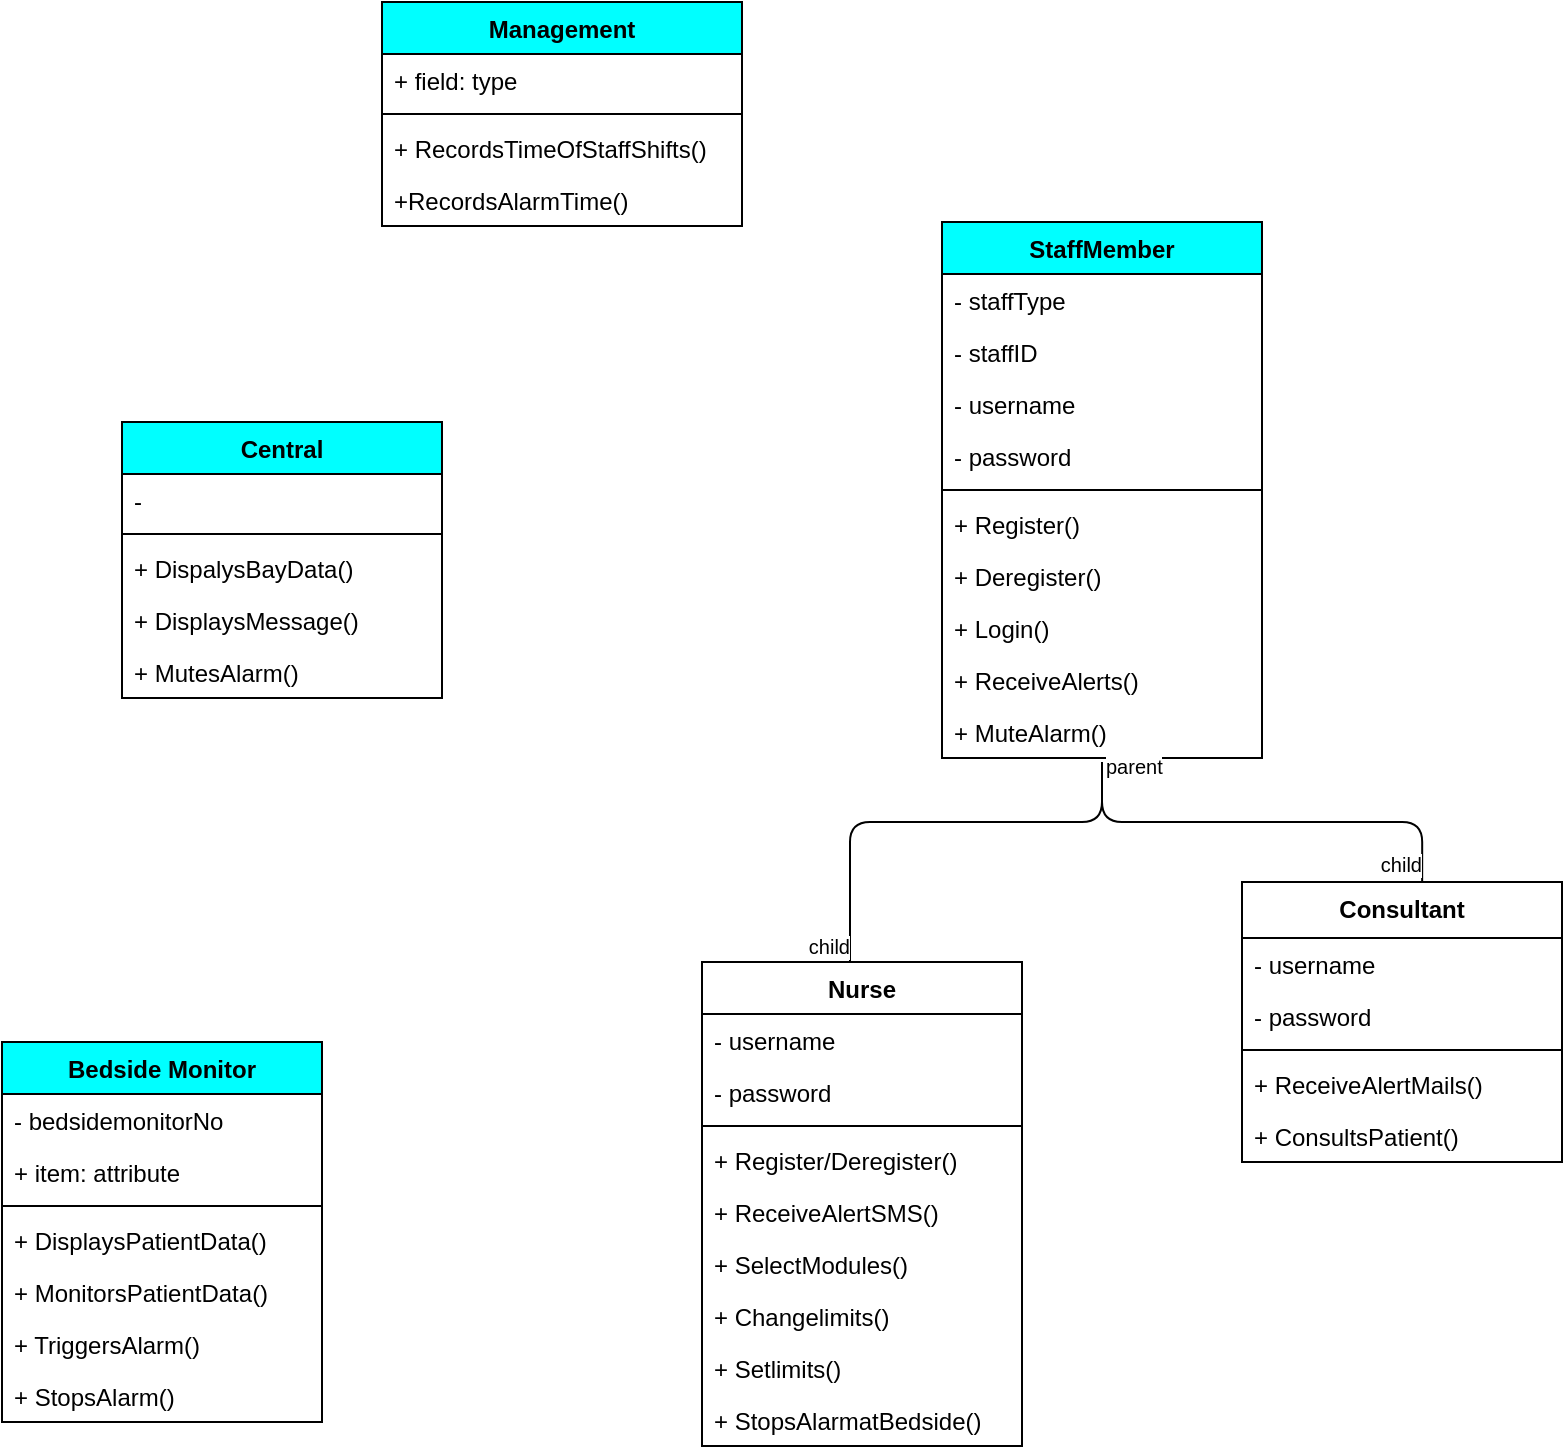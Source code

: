 <mxfile type="device" version="12.1.2" pages="1"><diagram id="UxfEPbaDTk42aOTz-tSi" name="Page-1"><mxGraphModel shadow="0" math="0" pageHeight="1169" pageWidth="827" pageScale="1" page="1" fold="1" arrows="1" connect="1" tooltips="1" guides="1" gridSize="10" dy="1833" dx="1006" grid="1"><root><mxCell id="0" /><mxCell id="1" parent="0" /><mxCell id="W3I17EHNvaosyS9ORBsa-1" value="StaffMember" parent="1" style="swimlane;fontStyle=1;align=center;verticalAlign=top;childLayout=stackLayout;horizontal=1;startSize=26;horizontalStack=0;resizeParent=1;resizeParentMax=0;resizeLast=0;collapsible=1;marginBottom=0;fillColor=#00FFFF;" vertex="1"><mxGeometry as="geometry" height="268" width="160" y="-10" x="550" /></mxCell><mxCell id="W3I17EHNvaosyS9ORBsa-2" value="- staffType" parent="W3I17EHNvaosyS9ORBsa-1" style="text;strokeColor=none;fillColor=none;align=left;verticalAlign=top;spacingLeft=4;spacingRight=4;overflow=hidden;rotatable=0;points=[[0,0.5],[1,0.5]];portConstraint=eastwest;" vertex="1"><mxGeometry as="geometry" height="26" width="160" y="26" /></mxCell><mxCell id="XUschjhj-v-wsxLE-LRG-11" value="- staffID" parent="W3I17EHNvaosyS9ORBsa-1" style="text;strokeColor=none;fillColor=none;align=left;verticalAlign=top;spacingLeft=4;spacingRight=4;overflow=hidden;rotatable=0;points=[[0,0.5],[1,0.5]];portConstraint=eastwest;" vertex="1"><mxGeometry as="geometry" height="26" width="160" y="52" /></mxCell><mxCell id="XUschjhj-v-wsxLE-LRG-4" value="- username" parent="W3I17EHNvaosyS9ORBsa-1" style="text;strokeColor=none;fillColor=none;align=left;verticalAlign=top;spacingLeft=4;spacingRight=4;overflow=hidden;rotatable=0;points=[[0,0.5],[1,0.5]];portConstraint=eastwest;" vertex="1"><mxGeometry as="geometry" height="26" width="160" y="78" /></mxCell><mxCell id="XUschjhj-v-wsxLE-LRG-5" value="- password" parent="W3I17EHNvaosyS9ORBsa-1" style="text;strokeColor=none;fillColor=none;align=left;verticalAlign=top;spacingLeft=4;spacingRight=4;overflow=hidden;rotatable=0;points=[[0,0.5],[1,0.5]];portConstraint=eastwest;" vertex="1"><mxGeometry as="geometry" height="26" width="160" y="104" /></mxCell><mxCell id="W3I17EHNvaosyS9ORBsa-3" value="" parent="W3I17EHNvaosyS9ORBsa-1" style="line;strokeWidth=1;fillColor=none;align=left;verticalAlign=middle;spacingTop=-1;spacingLeft=3;spacingRight=3;rotatable=0;labelPosition=right;points=[];portConstraint=eastwest;" vertex="1"><mxGeometry as="geometry" height="8" width="160" y="130" /></mxCell><mxCell id="W3I17EHNvaosyS9ORBsa-4" value="+ Register()" parent="W3I17EHNvaosyS9ORBsa-1" style="text;strokeColor=none;fillColor=none;align=left;verticalAlign=top;spacingLeft=4;spacingRight=4;overflow=hidden;rotatable=0;points=[[0,0.5],[1,0.5]];portConstraint=eastwest;" vertex="1"><mxGeometry as="geometry" height="26" width="160" y="138" /></mxCell><mxCell id="XUschjhj-v-wsxLE-LRG-2" value="+ Deregister()" parent="W3I17EHNvaosyS9ORBsa-1" style="text;strokeColor=none;fillColor=none;align=left;verticalAlign=top;spacingLeft=4;spacingRight=4;overflow=hidden;rotatable=0;points=[[0,0.5],[1,0.5]];portConstraint=eastwest;" vertex="1"><mxGeometry as="geometry" height="26" width="160" y="164" /></mxCell><mxCell id="XUschjhj-v-wsxLE-LRG-6" value="+ Login()" parent="W3I17EHNvaosyS9ORBsa-1" style="text;strokeColor=none;fillColor=none;align=left;verticalAlign=top;spacingLeft=4;spacingRight=4;overflow=hidden;rotatable=0;points=[[0,0.5],[1,0.5]];portConstraint=eastwest;" vertex="1"><mxGeometry as="geometry" height="26" width="160" y="190" /></mxCell><mxCell id="XUschjhj-v-wsxLE-LRG-14" value="+ ReceiveAlerts()" parent="W3I17EHNvaosyS9ORBsa-1" style="text;strokeColor=none;fillColor=none;align=left;verticalAlign=top;spacingLeft=4;spacingRight=4;overflow=hidden;rotatable=0;points=[[0,0.5],[1,0.5]];portConstraint=eastwest;" vertex="1"><mxGeometry as="geometry" height="26" width="160" y="216" /></mxCell><mxCell id="XUschjhj-v-wsxLE-LRG-44" value="+ MuteAlarm()" parent="W3I17EHNvaosyS9ORBsa-1" style="text;strokeColor=none;fillColor=none;align=left;verticalAlign=top;spacingLeft=4;spacingRight=4;overflow=hidden;rotatable=0;points=[[0,0.5],[1,0.5]];portConstraint=eastwest;" vertex="1"><mxGeometry as="geometry" height="26" width="160" y="242" /></mxCell><mxCell id="W3I17EHNvaosyS9ORBsa-5" value="Nurse" parent="1" style="swimlane;fontStyle=1;align=center;verticalAlign=top;childLayout=stackLayout;horizontal=1;startSize=26;horizontalStack=0;resizeParent=1;resizeParentMax=0;resizeLast=0;collapsible=1;marginBottom=0;" vertex="1"><mxGeometry as="geometry" height="242" width="160" y="360" x="430"><mxRectangle as="alternateBounds" height="26" width="60" y="300" x="450" /></mxGeometry></mxCell><mxCell id="XUschjhj-v-wsxLE-LRG-1" value="- username" parent="W3I17EHNvaosyS9ORBsa-5" style="text;strokeColor=none;fillColor=none;align=left;verticalAlign=top;spacingLeft=4;spacingRight=4;overflow=hidden;rotatable=0;points=[[0,0.5],[1,0.5]];portConstraint=eastwest;" vertex="1"><mxGeometry as="geometry" height="26" width="160" y="26" /></mxCell><mxCell id="W3I17EHNvaosyS9ORBsa-6" value="- password" parent="W3I17EHNvaosyS9ORBsa-5" style="text;strokeColor=none;fillColor=none;align=left;verticalAlign=top;spacingLeft=4;spacingRight=4;overflow=hidden;rotatable=0;points=[[0,0.5],[1,0.5]];portConstraint=eastwest;" vertex="1"><mxGeometry as="geometry" height="26" width="160" y="52" /></mxCell><mxCell id="W3I17EHNvaosyS9ORBsa-7" value="" parent="W3I17EHNvaosyS9ORBsa-5" style="line;strokeWidth=1;fillColor=none;align=left;verticalAlign=middle;spacingTop=-1;spacingLeft=3;spacingRight=3;rotatable=0;labelPosition=right;points=[];portConstraint=eastwest;" vertex="1"><mxGeometry as="geometry" height="8" width="160" y="78" /></mxCell><mxCell id="W3I17EHNvaosyS9ORBsa-8" value="+ Register/Deregister()" parent="W3I17EHNvaosyS9ORBsa-5" style="text;strokeColor=none;fillColor=none;align=left;verticalAlign=top;spacingLeft=4;spacingRight=4;overflow=hidden;rotatable=0;points=[[0,0.5],[1,0.5]];portConstraint=eastwest;" vertex="1"><mxGeometry as="geometry" height="26" width="160" y="86" /></mxCell><mxCell id="XUschjhj-v-wsxLE-LRG-12" value="+ ReceiveAlertSMS()" parent="W3I17EHNvaosyS9ORBsa-5" style="text;strokeColor=none;fillColor=none;align=left;verticalAlign=top;spacingLeft=4;spacingRight=4;overflow=hidden;rotatable=0;points=[[0,0.5],[1,0.5]];portConstraint=eastwest;" vertex="1"><mxGeometry as="geometry" height="26" width="160" y="112" /></mxCell><mxCell id="XUschjhj-v-wsxLE-LRG-13" value="+ SelectModules()" parent="W3I17EHNvaosyS9ORBsa-5" style="text;strokeColor=none;fillColor=none;align=left;verticalAlign=top;spacingLeft=4;spacingRight=4;overflow=hidden;rotatable=0;points=[[0,0.5],[1,0.5]];portConstraint=eastwest;" vertex="1"><mxGeometry as="geometry" height="26" width="160" y="138" /></mxCell><mxCell id="XUschjhj-v-wsxLE-LRG-20" value="+ Changelimits()" parent="W3I17EHNvaosyS9ORBsa-5" style="text;strokeColor=none;fillColor=none;align=left;verticalAlign=top;spacingLeft=4;spacingRight=4;overflow=hidden;rotatable=0;points=[[0,0.5],[1,0.5]];portConstraint=eastwest;" vertex="1"><mxGeometry as="geometry" height="26" width="160" y="164" /></mxCell><mxCell id="XUschjhj-v-wsxLE-LRG-21" value="+ Setlimits()" parent="W3I17EHNvaosyS9ORBsa-5" style="text;strokeColor=none;fillColor=none;align=left;verticalAlign=top;spacingLeft=4;spacingRight=4;overflow=hidden;rotatable=0;points=[[0,0.5],[1,0.5]];portConstraint=eastwest;" vertex="1"><mxGeometry as="geometry" height="26" width="160" y="190" /></mxCell><mxCell id="XUschjhj-v-wsxLE-LRG-38" value="+ StopsAlarmatBedside()" parent="W3I17EHNvaosyS9ORBsa-5" style="text;strokeColor=none;fillColor=none;align=left;verticalAlign=top;spacingLeft=4;spacingRight=4;overflow=hidden;rotatable=0;points=[[0,0.5],[1,0.5]];portConstraint=eastwest;" vertex="1"><mxGeometry as="geometry" height="26" width="160" y="216" /></mxCell><mxCell id="W3I17EHNvaosyS9ORBsa-9" value="Consultant" parent="1" style="swimlane;fontStyle=1;align=center;verticalAlign=top;childLayout=stackLayout;horizontal=1;startSize=28;horizontalStack=0;resizeParent=1;resizeParentMax=0;resizeLast=0;collapsible=1;marginBottom=0;" vertex="1"><mxGeometry as="geometry" height="140" width="160" y="320" x="700" /></mxCell><mxCell id="W3I17EHNvaosyS9ORBsa-10" value="- username" parent="W3I17EHNvaosyS9ORBsa-9" style="text;strokeColor=none;fillColor=none;align=left;verticalAlign=top;spacingLeft=4;spacingRight=4;overflow=hidden;rotatable=0;points=[[0,0.5],[1,0.5]];portConstraint=eastwest;" vertex="1"><mxGeometry as="geometry" height="26" width="160" y="28" /></mxCell><mxCell id="XUschjhj-v-wsxLE-LRG-17" value="- password" parent="W3I17EHNvaosyS9ORBsa-9" style="text;strokeColor=none;fillColor=none;align=left;verticalAlign=top;spacingLeft=4;spacingRight=4;overflow=hidden;rotatable=0;points=[[0,0.5],[1,0.5]];portConstraint=eastwest;" vertex="1"><mxGeometry as="geometry" height="26" width="160" y="54" /></mxCell><mxCell id="W3I17EHNvaosyS9ORBsa-11" value="" parent="W3I17EHNvaosyS9ORBsa-9" style="line;strokeWidth=1;fillColor=none;align=left;verticalAlign=middle;spacingTop=-1;spacingLeft=3;spacingRight=3;rotatable=0;labelPosition=right;points=[];portConstraint=eastwest;" vertex="1"><mxGeometry as="geometry" height="8" width="160" y="80" /></mxCell><mxCell id="W3I17EHNvaosyS9ORBsa-12" value="+ ReceiveAlertMails()" parent="W3I17EHNvaosyS9ORBsa-9" style="text;strokeColor=none;fillColor=none;align=left;verticalAlign=top;spacingLeft=4;spacingRight=4;overflow=hidden;rotatable=0;points=[[0,0.5],[1,0.5]];portConstraint=eastwest;" vertex="1"><mxGeometry as="geometry" height="26" width="160" y="88" /></mxCell><mxCell id="XUschjhj-v-wsxLE-LRG-18" value="+ ConsultsPatient()" parent="W3I17EHNvaosyS9ORBsa-9" style="text;strokeColor=none;fillColor=none;align=left;verticalAlign=top;spacingLeft=4;spacingRight=4;overflow=hidden;rotatable=0;points=[[0,0.5],[1,0.5]];portConstraint=eastwest;" vertex="1"><mxGeometry as="geometry" height="26" width="160" y="114" /></mxCell><mxCell id="W3I17EHNvaosyS9ORBsa-13" value="Bedside Monitor" parent="1" style="swimlane;fontStyle=1;align=center;verticalAlign=top;childLayout=stackLayout;horizontal=1;startSize=26;horizontalStack=0;resizeParent=1;resizeParentMax=0;resizeLast=0;collapsible=1;marginBottom=0;fillColor=#00FFFF;" vertex="1"><mxGeometry as="geometry" height="190" width="160" y="400" x="80" /></mxCell><mxCell id="W3I17EHNvaosyS9ORBsa-14" value="- bedsidemonitorNo" parent="W3I17EHNvaosyS9ORBsa-13" style="text;strokeColor=none;fillColor=none;align=left;verticalAlign=top;spacingLeft=4;spacingRight=4;overflow=hidden;rotatable=0;points=[[0,0.5],[1,0.5]];portConstraint=eastwest;" vertex="1"><mxGeometry as="geometry" height="26" width="160" y="26" /></mxCell><mxCell id="XUschjhj-v-wsxLE-LRG-22" value="+ item: attribute" parent="W3I17EHNvaosyS9ORBsa-13" style="text;strokeColor=none;fillColor=none;align=left;verticalAlign=top;spacingLeft=4;spacingRight=4;overflow=hidden;rotatable=0;points=[[0,0.5],[1,0.5]];portConstraint=eastwest;" vertex="1"><mxGeometry as="geometry" height="26" width="160" y="52" /></mxCell><mxCell id="W3I17EHNvaosyS9ORBsa-15" value="" parent="W3I17EHNvaosyS9ORBsa-13" style="line;strokeWidth=1;fillColor=none;align=left;verticalAlign=middle;spacingTop=-1;spacingLeft=3;spacingRight=3;rotatable=0;labelPosition=right;points=[];portConstraint=eastwest;" vertex="1"><mxGeometry as="geometry" height="8" width="160" y="78" /></mxCell><mxCell id="W3I17EHNvaosyS9ORBsa-16" value="+ DisplaysPatientData()" parent="W3I17EHNvaosyS9ORBsa-13" style="text;strokeColor=none;fillColor=none;align=left;verticalAlign=top;spacingLeft=4;spacingRight=4;overflow=hidden;rotatable=0;points=[[0,0.5],[1,0.5]];portConstraint=eastwest;" vertex="1"><mxGeometry as="geometry" height="26" width="160" y="86" /></mxCell><mxCell id="XUschjhj-v-wsxLE-LRG-24" value="+ MonitorsPatientData()" parent="W3I17EHNvaosyS9ORBsa-13" style="text;strokeColor=none;fillColor=none;align=left;verticalAlign=top;spacingLeft=4;spacingRight=4;overflow=hidden;rotatable=0;points=[[0,0.5],[1,0.5]];portConstraint=eastwest;" vertex="1"><mxGeometry as="geometry" height="26" width="160" y="112" /></mxCell><mxCell id="XUschjhj-v-wsxLE-LRG-25" value="+ TriggersAlarm()" parent="W3I17EHNvaosyS9ORBsa-13" style="text;strokeColor=none;fillColor=none;align=left;verticalAlign=top;spacingLeft=4;spacingRight=4;overflow=hidden;rotatable=0;points=[[0,0.5],[1,0.5]];portConstraint=eastwest;" vertex="1"><mxGeometry as="geometry" height="26" width="160" y="138" /></mxCell><mxCell id="XUschjhj-v-wsxLE-LRG-35" value="+ StopsAlarm()" parent="W3I17EHNvaosyS9ORBsa-13" style="text;strokeColor=none;fillColor=none;align=left;verticalAlign=top;spacingLeft=4;spacingRight=4;overflow=hidden;rotatable=0;points=[[0,0.5],[1,0.5]];portConstraint=eastwest;" vertex="1"><mxGeometry as="geometry" height="26" width="160" y="164" /></mxCell><mxCell id="XUschjhj-v-wsxLE-LRG-28" value="" parent="1" style="endArrow=none;html=1;edgeStyle=orthogonalEdgeStyle;entryX=0.563;entryY=0;entryDx=0;entryDy=0;entryPerimeter=0;" target="W3I17EHNvaosyS9ORBsa-9" edge="1"><mxGeometry as="geometry" relative="1"><mxPoint as="sourcePoint" y="260" x="630" /><mxPoint as="targetPoint" y="260" x="790" /><Array as="points"><mxPoint y="290" x="630" /><mxPoint y="290" x="790" /></Array></mxGeometry></mxCell><mxCell id="XUschjhj-v-wsxLE-LRG-30" value="child" parent="XUschjhj-v-wsxLE-LRG-28" style="resizable=0;html=1;align=right;verticalAlign=bottom;labelBackgroundColor=#ffffff;fontSize=10;" vertex="1" connectable="0"><mxGeometry as="geometry" x="1" relative="1" /></mxCell><mxCell id="XUschjhj-v-wsxLE-LRG-31" value="" parent="1" style="endArrow=none;html=1;edgeStyle=orthogonalEdgeStyle;" edge="1"><mxGeometry as="geometry" relative="1"><mxPoint as="sourcePoint" y="270" x="630" /><mxPoint as="targetPoint" y="360" x="504" /><Array as="points"><mxPoint y="290" x="630" /><mxPoint y="290" x="504" /></Array></mxGeometry></mxCell><mxCell id="XUschjhj-v-wsxLE-LRG-32" value="parent" parent="XUschjhj-v-wsxLE-LRG-31" style="resizable=0;html=1;align=left;verticalAlign=bottom;labelBackgroundColor=#ffffff;fontSize=10;" vertex="1" connectable="0"><mxGeometry as="geometry" x="-1" relative="1" /></mxCell><mxCell id="XUschjhj-v-wsxLE-LRG-33" value="child" parent="XUschjhj-v-wsxLE-LRG-31" style="resizable=0;html=1;align=right;verticalAlign=bottom;labelBackgroundColor=#ffffff;fontSize=10;" vertex="1" connectable="0"><mxGeometry as="geometry" x="1" relative="1" /></mxCell><mxCell id="XUschjhj-v-wsxLE-LRG-45" value="Central" parent="1" style="swimlane;fontStyle=1;align=center;verticalAlign=top;childLayout=stackLayout;horizontal=1;startSize=26;horizontalStack=0;resizeParent=1;resizeParentMax=0;resizeLast=0;collapsible=1;marginBottom=0;fillColor=#00FFFF;" vertex="1"><mxGeometry as="geometry" height="138" width="160" y="90" x="140" /></mxCell><mxCell id="XUschjhj-v-wsxLE-LRG-46" value="- " parent="XUschjhj-v-wsxLE-LRG-45" style="text;strokeColor=none;fillColor=none;align=left;verticalAlign=top;spacingLeft=4;spacingRight=4;overflow=hidden;rotatable=0;points=[[0,0.5],[1,0.5]];portConstraint=eastwest;" vertex="1"><mxGeometry as="geometry" height="26" width="160" y="26" /></mxCell><mxCell id="XUschjhj-v-wsxLE-LRG-47" value="" parent="XUschjhj-v-wsxLE-LRG-45" style="line;strokeWidth=1;fillColor=none;align=left;verticalAlign=middle;spacingTop=-1;spacingLeft=3;spacingRight=3;rotatable=0;labelPosition=right;points=[];portConstraint=eastwest;" vertex="1"><mxGeometry as="geometry" height="8" width="160" y="52" /></mxCell><mxCell id="XUschjhj-v-wsxLE-LRG-48" value="+ DispalysBayData()" parent="XUschjhj-v-wsxLE-LRG-45" style="text;strokeColor=none;fillColor=none;align=left;verticalAlign=top;spacingLeft=4;spacingRight=4;overflow=hidden;rotatable=0;points=[[0,0.5],[1,0.5]];portConstraint=eastwest;" vertex="1"><mxGeometry as="geometry" height="26" width="160" y="60" /></mxCell><mxCell id="XUschjhj-v-wsxLE-LRG-49" value="+ DisplaysMessage()" parent="XUschjhj-v-wsxLE-LRG-45" style="text;strokeColor=none;fillColor=none;align=left;verticalAlign=top;spacingLeft=4;spacingRight=4;overflow=hidden;rotatable=0;points=[[0,0.5],[1,0.5]];portConstraint=eastwest;" vertex="1"><mxGeometry as="geometry" height="26" width="160" y="86" /></mxCell><mxCell id="XUschjhj-v-wsxLE-LRG-50" value="+ MutesAlarm()" parent="XUschjhj-v-wsxLE-LRG-45" style="text;strokeColor=none;fillColor=none;align=left;verticalAlign=top;spacingLeft=4;spacingRight=4;overflow=hidden;rotatable=0;points=[[0,0.5],[1,0.5]];portConstraint=eastwest;" vertex="1"><mxGeometry as="geometry" height="26" width="160" y="112" /></mxCell><mxCell id="XUschjhj-v-wsxLE-LRG-51" value="Management" parent="1" style="swimlane;fontStyle=1;align=center;verticalAlign=top;childLayout=stackLayout;horizontal=1;startSize=26;horizontalStack=0;resizeParent=1;resizeParentMax=0;resizeLast=0;collapsible=1;marginBottom=0;fillColor=#00FFFF;" vertex="1"><mxGeometry as="geometry" height="112" width="180" y="-120" x="270" /></mxCell><mxCell id="XUschjhj-v-wsxLE-LRG-52" value="+ field: type" parent="XUschjhj-v-wsxLE-LRG-51" style="text;strokeColor=none;fillColor=none;align=left;verticalAlign=top;spacingLeft=4;spacingRight=4;overflow=hidden;rotatable=0;points=[[0,0.5],[1,0.5]];portConstraint=eastwest;" vertex="1"><mxGeometry as="geometry" height="26" width="180" y="26" /></mxCell><mxCell id="XUschjhj-v-wsxLE-LRG-53" value="" parent="XUschjhj-v-wsxLE-LRG-51" style="line;strokeWidth=1;fillColor=none;align=left;verticalAlign=middle;spacingTop=-1;spacingLeft=3;spacingRight=3;rotatable=0;labelPosition=right;points=[];portConstraint=eastwest;" vertex="1"><mxGeometry as="geometry" height="8" width="180" y="52" /></mxCell><mxCell id="XUschjhj-v-wsxLE-LRG-54" value="+ RecordsTimeOfStaffShifts()" parent="XUschjhj-v-wsxLE-LRG-51" style="text;strokeColor=none;fillColor=none;align=left;verticalAlign=top;spacingLeft=4;spacingRight=4;overflow=hidden;rotatable=0;points=[[0,0.5],[1,0.5]];portConstraint=eastwest;" vertex="1"><mxGeometry as="geometry" height="26" width="180" y="60" /></mxCell><mxCell id="XUschjhj-v-wsxLE-LRG-55" value="+RecordsAlarmTime()" parent="XUschjhj-v-wsxLE-LRG-51" style="text;strokeColor=none;fillColor=none;align=left;verticalAlign=top;spacingLeft=4;spacingRight=4;overflow=hidden;rotatable=0;points=[[0,0.5],[1,0.5]];portConstraint=eastwest;" vertex="1"><mxGeometry as="geometry" height="26" width="180" y="86" /></mxCell></root></mxGraphModel></diagram></mxfile>